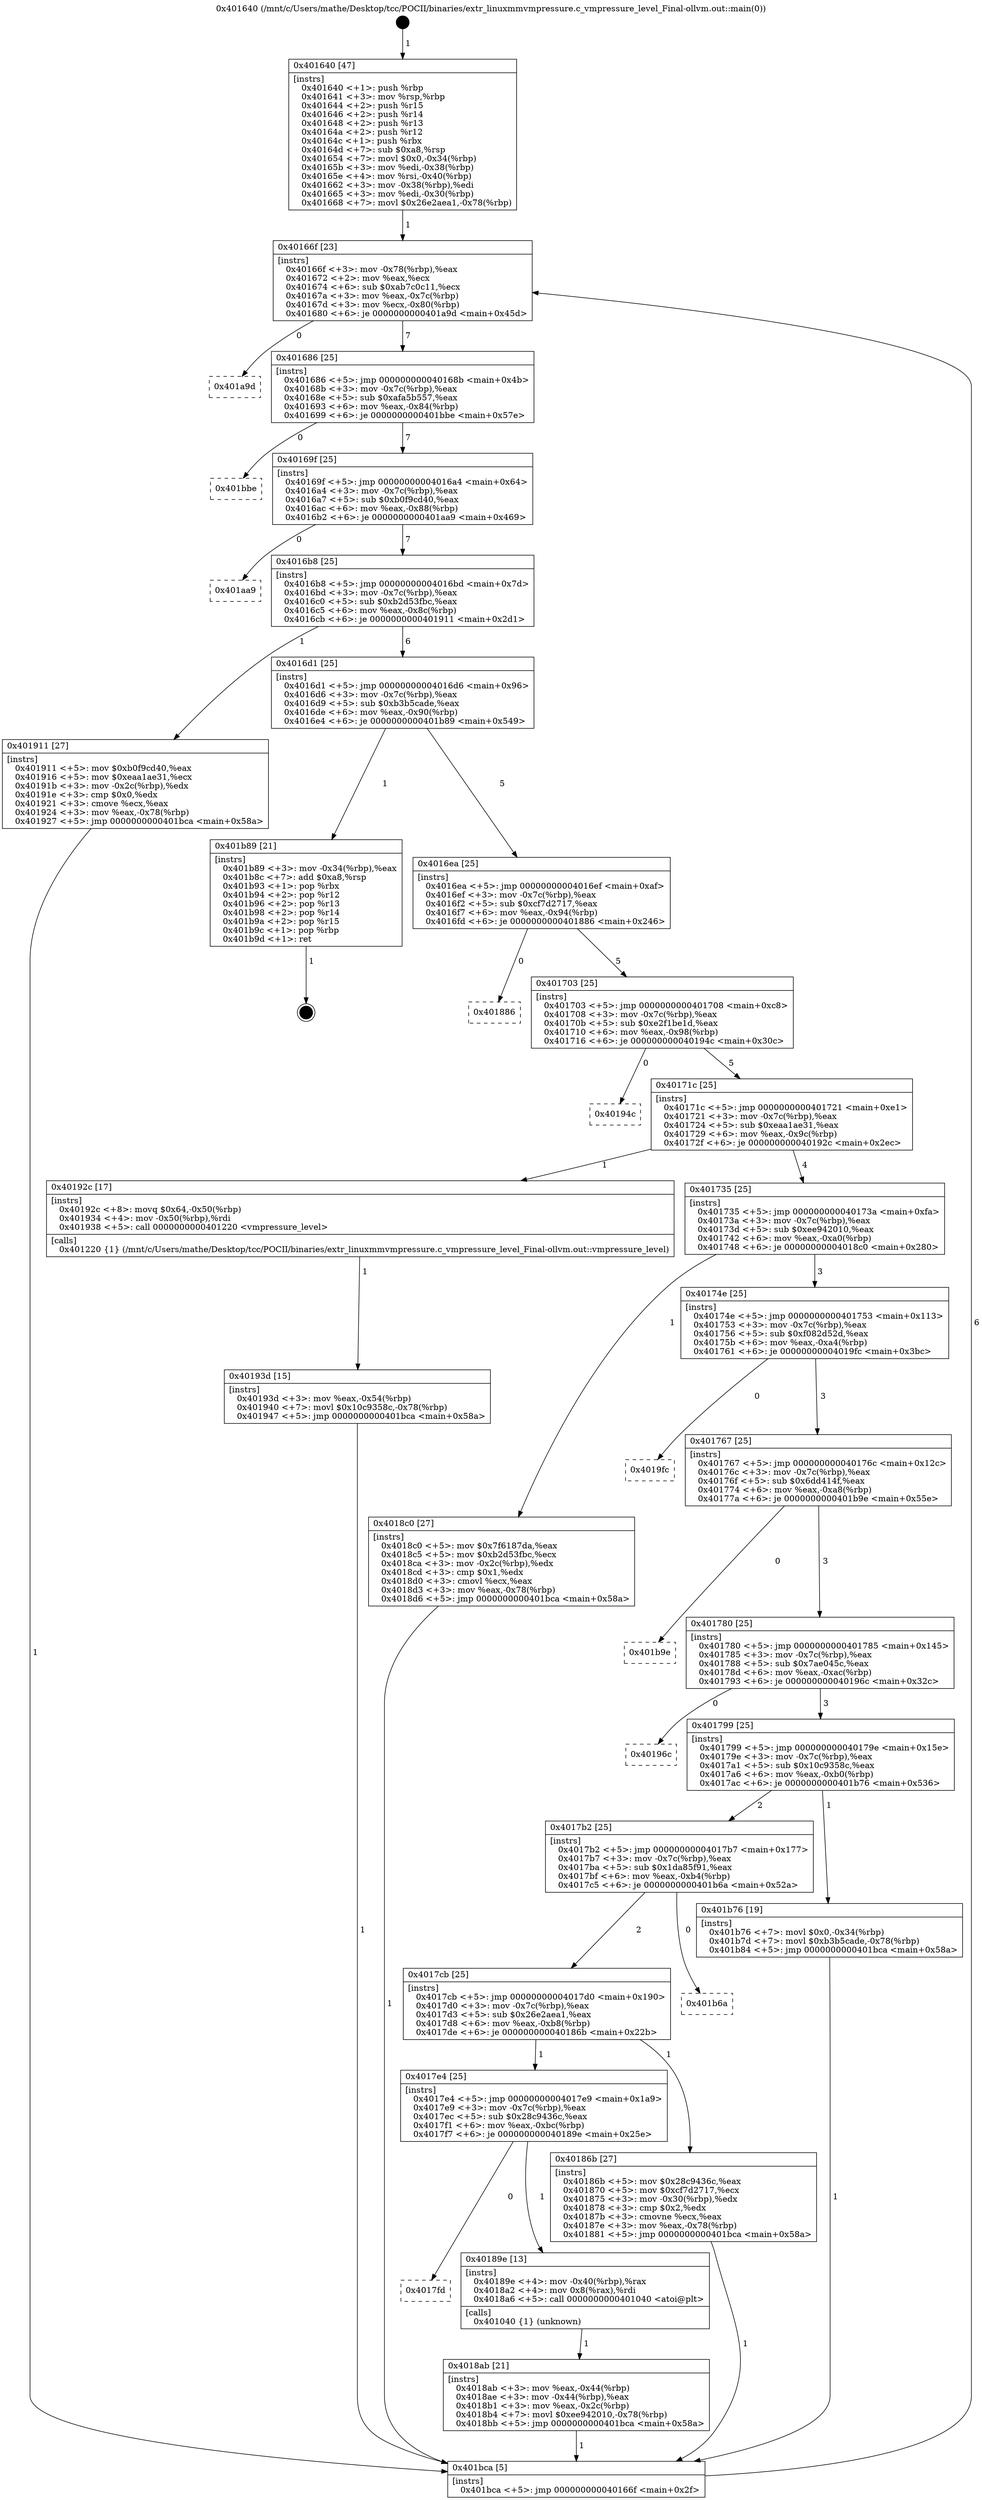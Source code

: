 digraph "0x401640" {
  label = "0x401640 (/mnt/c/Users/mathe/Desktop/tcc/POCII/binaries/extr_linuxmmvmpressure.c_vmpressure_level_Final-ollvm.out::main(0))"
  labelloc = "t"
  node[shape=record]

  Entry [label="",width=0.3,height=0.3,shape=circle,fillcolor=black,style=filled]
  "0x40166f" [label="{
     0x40166f [23]\l
     | [instrs]\l
     &nbsp;&nbsp;0x40166f \<+3\>: mov -0x78(%rbp),%eax\l
     &nbsp;&nbsp;0x401672 \<+2\>: mov %eax,%ecx\l
     &nbsp;&nbsp;0x401674 \<+6\>: sub $0xab7c0c11,%ecx\l
     &nbsp;&nbsp;0x40167a \<+3\>: mov %eax,-0x7c(%rbp)\l
     &nbsp;&nbsp;0x40167d \<+3\>: mov %ecx,-0x80(%rbp)\l
     &nbsp;&nbsp;0x401680 \<+6\>: je 0000000000401a9d \<main+0x45d\>\l
  }"]
  "0x401a9d" [label="{
     0x401a9d\l
  }", style=dashed]
  "0x401686" [label="{
     0x401686 [25]\l
     | [instrs]\l
     &nbsp;&nbsp;0x401686 \<+5\>: jmp 000000000040168b \<main+0x4b\>\l
     &nbsp;&nbsp;0x40168b \<+3\>: mov -0x7c(%rbp),%eax\l
     &nbsp;&nbsp;0x40168e \<+5\>: sub $0xafa5b557,%eax\l
     &nbsp;&nbsp;0x401693 \<+6\>: mov %eax,-0x84(%rbp)\l
     &nbsp;&nbsp;0x401699 \<+6\>: je 0000000000401bbe \<main+0x57e\>\l
  }"]
  Exit [label="",width=0.3,height=0.3,shape=circle,fillcolor=black,style=filled,peripheries=2]
  "0x401bbe" [label="{
     0x401bbe\l
  }", style=dashed]
  "0x40169f" [label="{
     0x40169f [25]\l
     | [instrs]\l
     &nbsp;&nbsp;0x40169f \<+5\>: jmp 00000000004016a4 \<main+0x64\>\l
     &nbsp;&nbsp;0x4016a4 \<+3\>: mov -0x7c(%rbp),%eax\l
     &nbsp;&nbsp;0x4016a7 \<+5\>: sub $0xb0f9cd40,%eax\l
     &nbsp;&nbsp;0x4016ac \<+6\>: mov %eax,-0x88(%rbp)\l
     &nbsp;&nbsp;0x4016b2 \<+6\>: je 0000000000401aa9 \<main+0x469\>\l
  }"]
  "0x40193d" [label="{
     0x40193d [15]\l
     | [instrs]\l
     &nbsp;&nbsp;0x40193d \<+3\>: mov %eax,-0x54(%rbp)\l
     &nbsp;&nbsp;0x401940 \<+7\>: movl $0x10c9358c,-0x78(%rbp)\l
     &nbsp;&nbsp;0x401947 \<+5\>: jmp 0000000000401bca \<main+0x58a\>\l
  }"]
  "0x401aa9" [label="{
     0x401aa9\l
  }", style=dashed]
  "0x4016b8" [label="{
     0x4016b8 [25]\l
     | [instrs]\l
     &nbsp;&nbsp;0x4016b8 \<+5\>: jmp 00000000004016bd \<main+0x7d\>\l
     &nbsp;&nbsp;0x4016bd \<+3\>: mov -0x7c(%rbp),%eax\l
     &nbsp;&nbsp;0x4016c0 \<+5\>: sub $0xb2d53fbc,%eax\l
     &nbsp;&nbsp;0x4016c5 \<+6\>: mov %eax,-0x8c(%rbp)\l
     &nbsp;&nbsp;0x4016cb \<+6\>: je 0000000000401911 \<main+0x2d1\>\l
  }"]
  "0x4018ab" [label="{
     0x4018ab [21]\l
     | [instrs]\l
     &nbsp;&nbsp;0x4018ab \<+3\>: mov %eax,-0x44(%rbp)\l
     &nbsp;&nbsp;0x4018ae \<+3\>: mov -0x44(%rbp),%eax\l
     &nbsp;&nbsp;0x4018b1 \<+3\>: mov %eax,-0x2c(%rbp)\l
     &nbsp;&nbsp;0x4018b4 \<+7\>: movl $0xee942010,-0x78(%rbp)\l
     &nbsp;&nbsp;0x4018bb \<+5\>: jmp 0000000000401bca \<main+0x58a\>\l
  }"]
  "0x401911" [label="{
     0x401911 [27]\l
     | [instrs]\l
     &nbsp;&nbsp;0x401911 \<+5\>: mov $0xb0f9cd40,%eax\l
     &nbsp;&nbsp;0x401916 \<+5\>: mov $0xeaa1ae31,%ecx\l
     &nbsp;&nbsp;0x40191b \<+3\>: mov -0x2c(%rbp),%edx\l
     &nbsp;&nbsp;0x40191e \<+3\>: cmp $0x0,%edx\l
     &nbsp;&nbsp;0x401921 \<+3\>: cmove %ecx,%eax\l
     &nbsp;&nbsp;0x401924 \<+3\>: mov %eax,-0x78(%rbp)\l
     &nbsp;&nbsp;0x401927 \<+5\>: jmp 0000000000401bca \<main+0x58a\>\l
  }"]
  "0x4016d1" [label="{
     0x4016d1 [25]\l
     | [instrs]\l
     &nbsp;&nbsp;0x4016d1 \<+5\>: jmp 00000000004016d6 \<main+0x96\>\l
     &nbsp;&nbsp;0x4016d6 \<+3\>: mov -0x7c(%rbp),%eax\l
     &nbsp;&nbsp;0x4016d9 \<+5\>: sub $0xb3b5cade,%eax\l
     &nbsp;&nbsp;0x4016de \<+6\>: mov %eax,-0x90(%rbp)\l
     &nbsp;&nbsp;0x4016e4 \<+6\>: je 0000000000401b89 \<main+0x549\>\l
  }"]
  "0x4017fd" [label="{
     0x4017fd\l
  }", style=dashed]
  "0x401b89" [label="{
     0x401b89 [21]\l
     | [instrs]\l
     &nbsp;&nbsp;0x401b89 \<+3\>: mov -0x34(%rbp),%eax\l
     &nbsp;&nbsp;0x401b8c \<+7\>: add $0xa8,%rsp\l
     &nbsp;&nbsp;0x401b93 \<+1\>: pop %rbx\l
     &nbsp;&nbsp;0x401b94 \<+2\>: pop %r12\l
     &nbsp;&nbsp;0x401b96 \<+2\>: pop %r13\l
     &nbsp;&nbsp;0x401b98 \<+2\>: pop %r14\l
     &nbsp;&nbsp;0x401b9a \<+2\>: pop %r15\l
     &nbsp;&nbsp;0x401b9c \<+1\>: pop %rbp\l
     &nbsp;&nbsp;0x401b9d \<+1\>: ret\l
  }"]
  "0x4016ea" [label="{
     0x4016ea [25]\l
     | [instrs]\l
     &nbsp;&nbsp;0x4016ea \<+5\>: jmp 00000000004016ef \<main+0xaf\>\l
     &nbsp;&nbsp;0x4016ef \<+3\>: mov -0x7c(%rbp),%eax\l
     &nbsp;&nbsp;0x4016f2 \<+5\>: sub $0xcf7d2717,%eax\l
     &nbsp;&nbsp;0x4016f7 \<+6\>: mov %eax,-0x94(%rbp)\l
     &nbsp;&nbsp;0x4016fd \<+6\>: je 0000000000401886 \<main+0x246\>\l
  }"]
  "0x40189e" [label="{
     0x40189e [13]\l
     | [instrs]\l
     &nbsp;&nbsp;0x40189e \<+4\>: mov -0x40(%rbp),%rax\l
     &nbsp;&nbsp;0x4018a2 \<+4\>: mov 0x8(%rax),%rdi\l
     &nbsp;&nbsp;0x4018a6 \<+5\>: call 0000000000401040 \<atoi@plt\>\l
     | [calls]\l
     &nbsp;&nbsp;0x401040 \{1\} (unknown)\l
  }"]
  "0x401886" [label="{
     0x401886\l
  }", style=dashed]
  "0x401703" [label="{
     0x401703 [25]\l
     | [instrs]\l
     &nbsp;&nbsp;0x401703 \<+5\>: jmp 0000000000401708 \<main+0xc8\>\l
     &nbsp;&nbsp;0x401708 \<+3\>: mov -0x7c(%rbp),%eax\l
     &nbsp;&nbsp;0x40170b \<+5\>: sub $0xe2f1be1d,%eax\l
     &nbsp;&nbsp;0x401710 \<+6\>: mov %eax,-0x98(%rbp)\l
     &nbsp;&nbsp;0x401716 \<+6\>: je 000000000040194c \<main+0x30c\>\l
  }"]
  "0x401640" [label="{
     0x401640 [47]\l
     | [instrs]\l
     &nbsp;&nbsp;0x401640 \<+1\>: push %rbp\l
     &nbsp;&nbsp;0x401641 \<+3\>: mov %rsp,%rbp\l
     &nbsp;&nbsp;0x401644 \<+2\>: push %r15\l
     &nbsp;&nbsp;0x401646 \<+2\>: push %r14\l
     &nbsp;&nbsp;0x401648 \<+2\>: push %r13\l
     &nbsp;&nbsp;0x40164a \<+2\>: push %r12\l
     &nbsp;&nbsp;0x40164c \<+1\>: push %rbx\l
     &nbsp;&nbsp;0x40164d \<+7\>: sub $0xa8,%rsp\l
     &nbsp;&nbsp;0x401654 \<+7\>: movl $0x0,-0x34(%rbp)\l
     &nbsp;&nbsp;0x40165b \<+3\>: mov %edi,-0x38(%rbp)\l
     &nbsp;&nbsp;0x40165e \<+4\>: mov %rsi,-0x40(%rbp)\l
     &nbsp;&nbsp;0x401662 \<+3\>: mov -0x38(%rbp),%edi\l
     &nbsp;&nbsp;0x401665 \<+3\>: mov %edi,-0x30(%rbp)\l
     &nbsp;&nbsp;0x401668 \<+7\>: movl $0x26e2aea1,-0x78(%rbp)\l
  }"]
  "0x40194c" [label="{
     0x40194c\l
  }", style=dashed]
  "0x40171c" [label="{
     0x40171c [25]\l
     | [instrs]\l
     &nbsp;&nbsp;0x40171c \<+5\>: jmp 0000000000401721 \<main+0xe1\>\l
     &nbsp;&nbsp;0x401721 \<+3\>: mov -0x7c(%rbp),%eax\l
     &nbsp;&nbsp;0x401724 \<+5\>: sub $0xeaa1ae31,%eax\l
     &nbsp;&nbsp;0x401729 \<+6\>: mov %eax,-0x9c(%rbp)\l
     &nbsp;&nbsp;0x40172f \<+6\>: je 000000000040192c \<main+0x2ec\>\l
  }"]
  "0x401bca" [label="{
     0x401bca [5]\l
     | [instrs]\l
     &nbsp;&nbsp;0x401bca \<+5\>: jmp 000000000040166f \<main+0x2f\>\l
  }"]
  "0x40192c" [label="{
     0x40192c [17]\l
     | [instrs]\l
     &nbsp;&nbsp;0x40192c \<+8\>: movq $0x64,-0x50(%rbp)\l
     &nbsp;&nbsp;0x401934 \<+4\>: mov -0x50(%rbp),%rdi\l
     &nbsp;&nbsp;0x401938 \<+5\>: call 0000000000401220 \<vmpressure_level\>\l
     | [calls]\l
     &nbsp;&nbsp;0x401220 \{1\} (/mnt/c/Users/mathe/Desktop/tcc/POCII/binaries/extr_linuxmmvmpressure.c_vmpressure_level_Final-ollvm.out::vmpressure_level)\l
  }"]
  "0x401735" [label="{
     0x401735 [25]\l
     | [instrs]\l
     &nbsp;&nbsp;0x401735 \<+5\>: jmp 000000000040173a \<main+0xfa\>\l
     &nbsp;&nbsp;0x40173a \<+3\>: mov -0x7c(%rbp),%eax\l
     &nbsp;&nbsp;0x40173d \<+5\>: sub $0xee942010,%eax\l
     &nbsp;&nbsp;0x401742 \<+6\>: mov %eax,-0xa0(%rbp)\l
     &nbsp;&nbsp;0x401748 \<+6\>: je 00000000004018c0 \<main+0x280\>\l
  }"]
  "0x4017e4" [label="{
     0x4017e4 [25]\l
     | [instrs]\l
     &nbsp;&nbsp;0x4017e4 \<+5\>: jmp 00000000004017e9 \<main+0x1a9\>\l
     &nbsp;&nbsp;0x4017e9 \<+3\>: mov -0x7c(%rbp),%eax\l
     &nbsp;&nbsp;0x4017ec \<+5\>: sub $0x28c9436c,%eax\l
     &nbsp;&nbsp;0x4017f1 \<+6\>: mov %eax,-0xbc(%rbp)\l
     &nbsp;&nbsp;0x4017f7 \<+6\>: je 000000000040189e \<main+0x25e\>\l
  }"]
  "0x4018c0" [label="{
     0x4018c0 [27]\l
     | [instrs]\l
     &nbsp;&nbsp;0x4018c0 \<+5\>: mov $0x7f6187da,%eax\l
     &nbsp;&nbsp;0x4018c5 \<+5\>: mov $0xb2d53fbc,%ecx\l
     &nbsp;&nbsp;0x4018ca \<+3\>: mov -0x2c(%rbp),%edx\l
     &nbsp;&nbsp;0x4018cd \<+3\>: cmp $0x1,%edx\l
     &nbsp;&nbsp;0x4018d0 \<+3\>: cmovl %ecx,%eax\l
     &nbsp;&nbsp;0x4018d3 \<+3\>: mov %eax,-0x78(%rbp)\l
     &nbsp;&nbsp;0x4018d6 \<+5\>: jmp 0000000000401bca \<main+0x58a\>\l
  }"]
  "0x40174e" [label="{
     0x40174e [25]\l
     | [instrs]\l
     &nbsp;&nbsp;0x40174e \<+5\>: jmp 0000000000401753 \<main+0x113\>\l
     &nbsp;&nbsp;0x401753 \<+3\>: mov -0x7c(%rbp),%eax\l
     &nbsp;&nbsp;0x401756 \<+5\>: sub $0xf082d52d,%eax\l
     &nbsp;&nbsp;0x40175b \<+6\>: mov %eax,-0xa4(%rbp)\l
     &nbsp;&nbsp;0x401761 \<+6\>: je 00000000004019fc \<main+0x3bc\>\l
  }"]
  "0x40186b" [label="{
     0x40186b [27]\l
     | [instrs]\l
     &nbsp;&nbsp;0x40186b \<+5\>: mov $0x28c9436c,%eax\l
     &nbsp;&nbsp;0x401870 \<+5\>: mov $0xcf7d2717,%ecx\l
     &nbsp;&nbsp;0x401875 \<+3\>: mov -0x30(%rbp),%edx\l
     &nbsp;&nbsp;0x401878 \<+3\>: cmp $0x2,%edx\l
     &nbsp;&nbsp;0x40187b \<+3\>: cmovne %ecx,%eax\l
     &nbsp;&nbsp;0x40187e \<+3\>: mov %eax,-0x78(%rbp)\l
     &nbsp;&nbsp;0x401881 \<+5\>: jmp 0000000000401bca \<main+0x58a\>\l
  }"]
  "0x4019fc" [label="{
     0x4019fc\l
  }", style=dashed]
  "0x401767" [label="{
     0x401767 [25]\l
     | [instrs]\l
     &nbsp;&nbsp;0x401767 \<+5\>: jmp 000000000040176c \<main+0x12c\>\l
     &nbsp;&nbsp;0x40176c \<+3\>: mov -0x7c(%rbp),%eax\l
     &nbsp;&nbsp;0x40176f \<+5\>: sub $0x6dd414f,%eax\l
     &nbsp;&nbsp;0x401774 \<+6\>: mov %eax,-0xa8(%rbp)\l
     &nbsp;&nbsp;0x40177a \<+6\>: je 0000000000401b9e \<main+0x55e\>\l
  }"]
  "0x4017cb" [label="{
     0x4017cb [25]\l
     | [instrs]\l
     &nbsp;&nbsp;0x4017cb \<+5\>: jmp 00000000004017d0 \<main+0x190\>\l
     &nbsp;&nbsp;0x4017d0 \<+3\>: mov -0x7c(%rbp),%eax\l
     &nbsp;&nbsp;0x4017d3 \<+5\>: sub $0x26e2aea1,%eax\l
     &nbsp;&nbsp;0x4017d8 \<+6\>: mov %eax,-0xb8(%rbp)\l
     &nbsp;&nbsp;0x4017de \<+6\>: je 000000000040186b \<main+0x22b\>\l
  }"]
  "0x401b9e" [label="{
     0x401b9e\l
  }", style=dashed]
  "0x401780" [label="{
     0x401780 [25]\l
     | [instrs]\l
     &nbsp;&nbsp;0x401780 \<+5\>: jmp 0000000000401785 \<main+0x145\>\l
     &nbsp;&nbsp;0x401785 \<+3\>: mov -0x7c(%rbp),%eax\l
     &nbsp;&nbsp;0x401788 \<+5\>: sub $0x7ae045c,%eax\l
     &nbsp;&nbsp;0x40178d \<+6\>: mov %eax,-0xac(%rbp)\l
     &nbsp;&nbsp;0x401793 \<+6\>: je 000000000040196c \<main+0x32c\>\l
  }"]
  "0x401b6a" [label="{
     0x401b6a\l
  }", style=dashed]
  "0x40196c" [label="{
     0x40196c\l
  }", style=dashed]
  "0x401799" [label="{
     0x401799 [25]\l
     | [instrs]\l
     &nbsp;&nbsp;0x401799 \<+5\>: jmp 000000000040179e \<main+0x15e\>\l
     &nbsp;&nbsp;0x40179e \<+3\>: mov -0x7c(%rbp),%eax\l
     &nbsp;&nbsp;0x4017a1 \<+5\>: sub $0x10c9358c,%eax\l
     &nbsp;&nbsp;0x4017a6 \<+6\>: mov %eax,-0xb0(%rbp)\l
     &nbsp;&nbsp;0x4017ac \<+6\>: je 0000000000401b76 \<main+0x536\>\l
  }"]
  "0x4017b2" [label="{
     0x4017b2 [25]\l
     | [instrs]\l
     &nbsp;&nbsp;0x4017b2 \<+5\>: jmp 00000000004017b7 \<main+0x177\>\l
     &nbsp;&nbsp;0x4017b7 \<+3\>: mov -0x7c(%rbp),%eax\l
     &nbsp;&nbsp;0x4017ba \<+5\>: sub $0x1da85f91,%eax\l
     &nbsp;&nbsp;0x4017bf \<+6\>: mov %eax,-0xb4(%rbp)\l
     &nbsp;&nbsp;0x4017c5 \<+6\>: je 0000000000401b6a \<main+0x52a\>\l
  }"]
  "0x401b76" [label="{
     0x401b76 [19]\l
     | [instrs]\l
     &nbsp;&nbsp;0x401b76 \<+7\>: movl $0x0,-0x34(%rbp)\l
     &nbsp;&nbsp;0x401b7d \<+7\>: movl $0xb3b5cade,-0x78(%rbp)\l
     &nbsp;&nbsp;0x401b84 \<+5\>: jmp 0000000000401bca \<main+0x58a\>\l
  }"]
  Entry -> "0x401640" [label=" 1"]
  "0x40166f" -> "0x401a9d" [label=" 0"]
  "0x40166f" -> "0x401686" [label=" 7"]
  "0x401b89" -> Exit [label=" 1"]
  "0x401686" -> "0x401bbe" [label=" 0"]
  "0x401686" -> "0x40169f" [label=" 7"]
  "0x401b76" -> "0x401bca" [label=" 1"]
  "0x40169f" -> "0x401aa9" [label=" 0"]
  "0x40169f" -> "0x4016b8" [label=" 7"]
  "0x40193d" -> "0x401bca" [label=" 1"]
  "0x4016b8" -> "0x401911" [label=" 1"]
  "0x4016b8" -> "0x4016d1" [label=" 6"]
  "0x40192c" -> "0x40193d" [label=" 1"]
  "0x4016d1" -> "0x401b89" [label=" 1"]
  "0x4016d1" -> "0x4016ea" [label=" 5"]
  "0x401911" -> "0x401bca" [label=" 1"]
  "0x4016ea" -> "0x401886" [label=" 0"]
  "0x4016ea" -> "0x401703" [label=" 5"]
  "0x4018c0" -> "0x401bca" [label=" 1"]
  "0x401703" -> "0x40194c" [label=" 0"]
  "0x401703" -> "0x40171c" [label=" 5"]
  "0x40189e" -> "0x4018ab" [label=" 1"]
  "0x40171c" -> "0x40192c" [label=" 1"]
  "0x40171c" -> "0x401735" [label=" 4"]
  "0x4017e4" -> "0x4017fd" [label=" 0"]
  "0x401735" -> "0x4018c0" [label=" 1"]
  "0x401735" -> "0x40174e" [label=" 3"]
  "0x4017e4" -> "0x40189e" [label=" 1"]
  "0x40174e" -> "0x4019fc" [label=" 0"]
  "0x40174e" -> "0x401767" [label=" 3"]
  "0x4018ab" -> "0x401bca" [label=" 1"]
  "0x401767" -> "0x401b9e" [label=" 0"]
  "0x401767" -> "0x401780" [label=" 3"]
  "0x401640" -> "0x40166f" [label=" 1"]
  "0x401780" -> "0x40196c" [label=" 0"]
  "0x401780" -> "0x401799" [label=" 3"]
  "0x40186b" -> "0x401bca" [label=" 1"]
  "0x401799" -> "0x401b76" [label=" 1"]
  "0x401799" -> "0x4017b2" [label=" 2"]
  "0x4017cb" -> "0x4017e4" [label=" 1"]
  "0x4017b2" -> "0x401b6a" [label=" 0"]
  "0x4017b2" -> "0x4017cb" [label=" 2"]
  "0x401bca" -> "0x40166f" [label=" 6"]
  "0x4017cb" -> "0x40186b" [label=" 1"]
}
